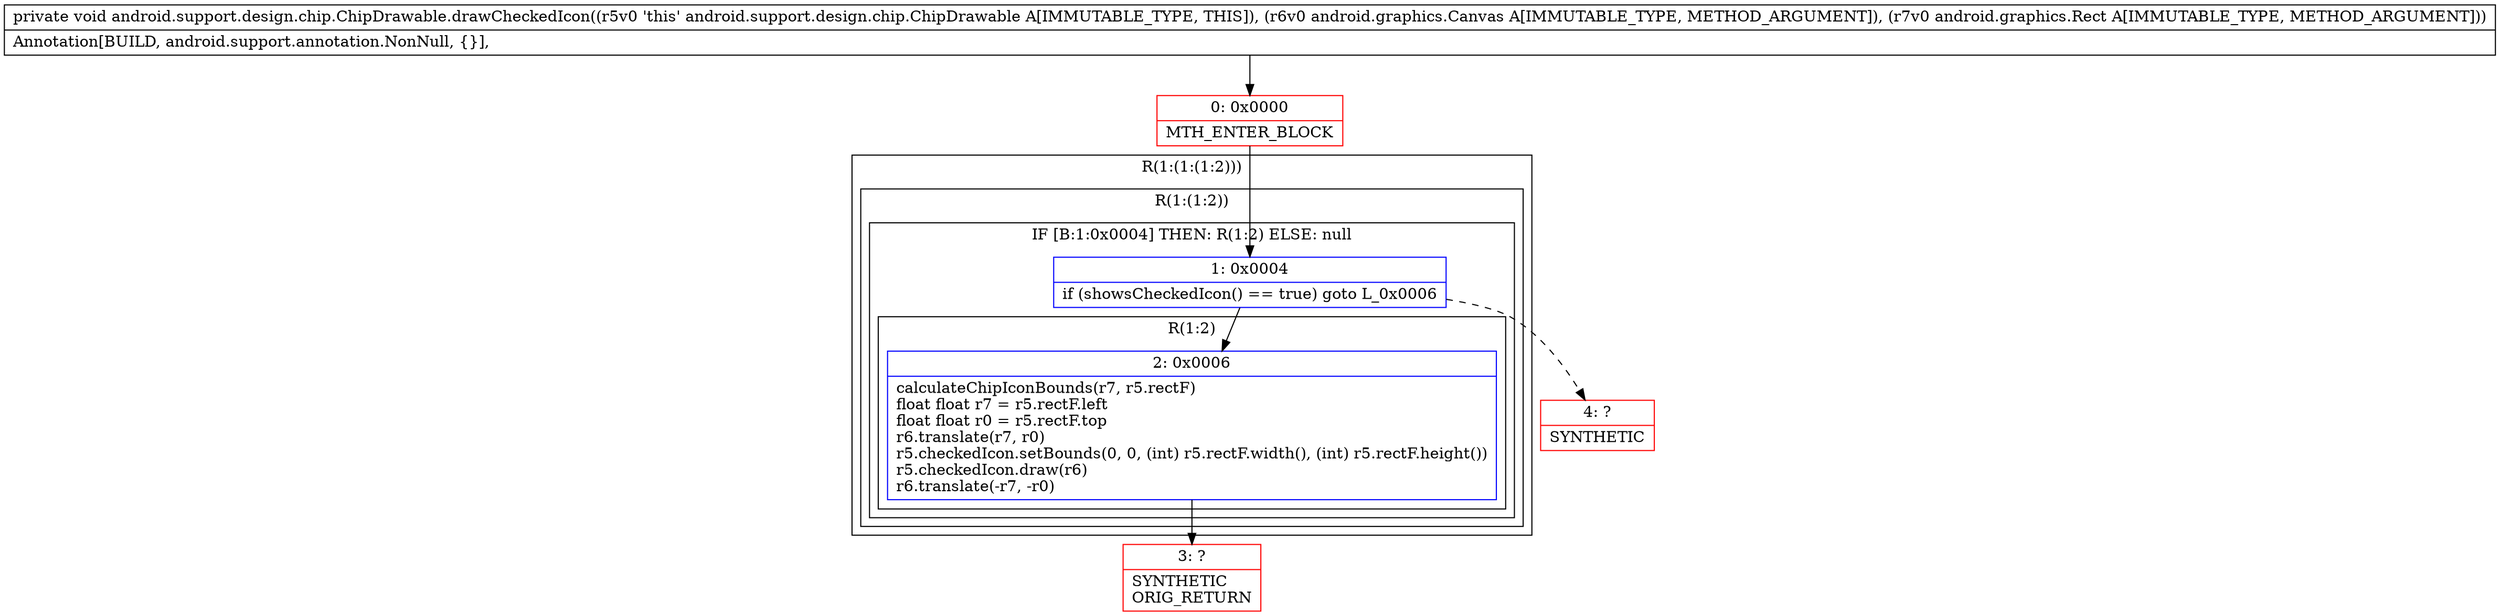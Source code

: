 digraph "CFG forandroid.support.design.chip.ChipDrawable.drawCheckedIcon(Landroid\/graphics\/Canvas;Landroid\/graphics\/Rect;)V" {
subgraph cluster_Region_1687790981 {
label = "R(1:(1:(1:2)))";
node [shape=record,color=blue];
subgraph cluster_Region_1929953244 {
label = "R(1:(1:2))";
node [shape=record,color=blue];
subgraph cluster_IfRegion_780786635 {
label = "IF [B:1:0x0004] THEN: R(1:2) ELSE: null";
node [shape=record,color=blue];
Node_1 [shape=record,label="{1\:\ 0x0004|if (showsCheckedIcon() == true) goto L_0x0006\l}"];
subgraph cluster_Region_987334567 {
label = "R(1:2)";
node [shape=record,color=blue];
Node_2 [shape=record,label="{2\:\ 0x0006|calculateChipIconBounds(r7, r5.rectF)\lfloat float r7 = r5.rectF.left\lfloat float r0 = r5.rectF.top\lr6.translate(r7, r0)\lr5.checkedIcon.setBounds(0, 0, (int) r5.rectF.width(), (int) r5.rectF.height())\lr5.checkedIcon.draw(r6)\lr6.translate(\-r7, \-r0)\l}"];
}
}
}
}
Node_0 [shape=record,color=red,label="{0\:\ 0x0000|MTH_ENTER_BLOCK\l}"];
Node_3 [shape=record,color=red,label="{3\:\ ?|SYNTHETIC\lORIG_RETURN\l}"];
Node_4 [shape=record,color=red,label="{4\:\ ?|SYNTHETIC\l}"];
MethodNode[shape=record,label="{private void android.support.design.chip.ChipDrawable.drawCheckedIcon((r5v0 'this' android.support.design.chip.ChipDrawable A[IMMUTABLE_TYPE, THIS]), (r6v0 android.graphics.Canvas A[IMMUTABLE_TYPE, METHOD_ARGUMENT]), (r7v0 android.graphics.Rect A[IMMUTABLE_TYPE, METHOD_ARGUMENT]))  | Annotation[BUILD, android.support.annotation.NonNull, \{\}], \l}"];
MethodNode -> Node_0;
Node_1 -> Node_2;
Node_1 -> Node_4[style=dashed];
Node_2 -> Node_3;
Node_0 -> Node_1;
}

